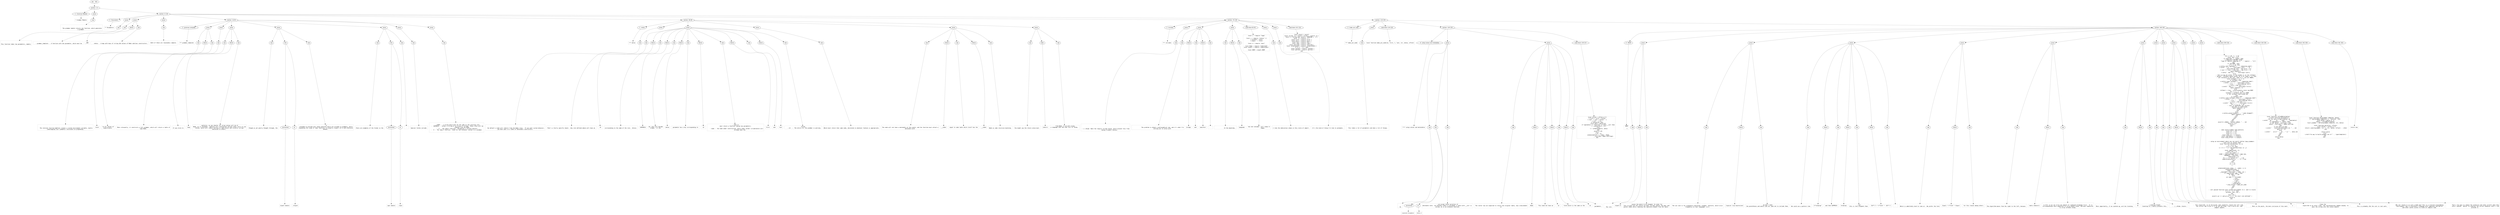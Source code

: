 digraph hierarchy {

node [fontname=Helvetica]
edge [style=dashed]

doc_0 [label="doc - 363"]


doc_0 -> { section_1}
{rank=same; section_1}

section_1 [label="section: 1-5"]


section_1 -> { header_2 prose_3 section_4}
{rank=same; header_2 prose_3 section_4}

header_2 [label="1 : Grammar Module"]

prose_3 [label="prose"]

section_4 [label="section: 6-118"]


header_2 -> leaf_5
leaf_5  [color=Gray,shape=rectangle,fontname=Inconsolata,label="* Grammar Module"]
prose_3 -> { raw_6}
{rank=same; raw_6}

raw_6 [label="raw"]


raw_6 -> leaf_7
leaf_7  [color=Gray,shape=rectangle,fontname=Inconsolata,label="

  The grammar module returns one function, which generates
a grammar. 
"]
section_4 -> { header_8 prose_9 prose_10 prose_11 section_12 section_13 section_14 section_15}
{rank=same; header_8 prose_9 prose_10 prose_11 section_12 section_13 section_14 section_15}

header_8 [label="2 : Parameters"]

prose_9 [label="prose"]

prose_10 [label="prose"]

prose_11 [label="prose"]

section_12 [label="section: 16-45"]

section_13 [label="section: 46-69"]

section_14 [label="section: 70-118"]

section_15 [label="section: 119-159"]


header_8 -> leaf_16
leaf_16  [color=Gray,shape=rectangle,fontname=Inconsolata,label="** Parameters"]
prose_9 -> { raw_17}
{rank=same; raw_17}

raw_17 [label="raw"]


raw_17 -> leaf_18
leaf_18  [color=Gray,shape=rectangle,fontname=Inconsolata,label="

This function takes two parameters, namely:
"]
prose_10 -> { raw_19 literal_20 raw_21}
{rank=same; raw_19 literal_20 raw_21}

raw_19 [label="raw"]

literal_20 [label="literal"]

raw_21 [label="raw"]


raw_19 -> leaf_22
leaf_22  [color=Gray,shape=rectangle,fontname=Inconsolata,label="
  - grammar_template :  A function with one parameter, which must be "]
literal_20 -> leaf_23
leaf_23  [color=Gray,shape=rectangle,fontname=Inconsolata,label="_ENV"]
raw_21 -> leaf_24
leaf_24  [color=Gray,shape=rectangle,fontname=Inconsolata,label=".
  - metas :  A map with keys of string and values of Node subclass constructors.
"]
prose_11 -> { raw_25}
{rank=same; raw_25}

raw_25 [label="raw"]


raw_25 -> leaf_26
leaf_26  [color=Gray,shape=rectangle,fontname=Inconsolata,label="
Both of these are reasonably complex.

"]
section_12 -> { header_27 prose_28 prose_29 prose_30 prose_31 prose_32 prose_33 prose_34}
{rank=same; header_27 prose_28 prose_29 prose_30 prose_31 prose_32 prose_33 prose_34}

header_27 [label="3 : grammar_template"]

prose_28 [label="prose"]

prose_29 [label="prose"]

prose_30 [label="prose"]

prose_31 [label="prose"]

prose_32 [label="prose"]

prose_33 [label="prose"]

prose_34 [label="prose"]


header_27 -> leaf_35
leaf_35  [color=Gray,shape=rectangle,fontname=Inconsolata,label="*** grammar_template"]
prose_28 -> { raw_36 literal_37 raw_38}
{rank=same; raw_36 literal_37 raw_38}

raw_36 [label="raw"]

literal_37 [label="literal"]

raw_38 [label="raw"]


raw_36 -> leaf_39
leaf_39  [color=Gray,shape=rectangle,fontname=Inconsolata,label="

  The internal function @define creates a custom environment variable, neatly
sidestepping lua's pedantic insistance on prepending "]
literal_37 -> leaf_40
leaf_40  [color=Gray,shape=rectangle,fontname=Inconsolata,label="local"]
raw_38 -> leaf_41
leaf_41  [color=Gray,shape=rectangle,fontname=Inconsolata,label=" to all values of 
significance. 
"]
prose_29 -> { raw_42}
{rank=same; raw_42}

raw_42 [label="raw"]


raw_42 -> leaf_43
leaf_43  [color=Gray,shape=rectangle,fontname=Inconsolata,label="
More relevantly, it constructs a full grammar, which will return a table of
type Node. 
"]
prose_30 -> { raw_44 literal_45 raw_46}
{rank=same; raw_44 literal_45 raw_46}

raw_44 [label="raw"]

literal_45 [label="literal"]

raw_46 [label="raw"]


raw_44 -> leaf_47
leaf_47  [color=Gray,shape=rectangle,fontname=Inconsolata,label="
If you stick to "]
literal_45 -> leaf_48
leaf_48  [color=Gray,shape=rectangle,fontname=Inconsolata,label="lpeg"]
raw_46 -> leaf_49
leaf_49  [color=Gray,shape=rectangle,fontname=Inconsolata,label=" patterns, as you should, all array values will be of
Node, as is intended.  Captures will interpolate various other sorts of Lua
values, which will induce halting in some places and silently corrupt
execution in others. 
"]
prose_31 -> { raw_50 link_51 raw_52}
{rank=same; raw_50 link_51 raw_52}

raw_50 [label="raw"]

link_51 [label="link"]

raw_52 [label="raw"]


raw_50 -> leaf_53
leaf_53  [color=Gray,shape=rectangle,fontname=Inconsolata,label="
Though as yet poorly thought through, the "]
link_51 -> { anchortext_54 url_55}
{rank=same; anchortext_54 url_55}

anchortext_54 [label="anchortext"]

url_55 [label="url"]


anchortext_54 -> leaf_56
leaf_56  [color=Gray,shape=rectangle,fontname=Inconsolata,label="elpatt module"]
url_55 -> leaf_57
leaf_57  [color=Gray,shape=rectangle,fontname=Inconsolata,label="./elpatt"]
raw_52 -> leaf_58
leaf_58  [color=Gray,shape=rectangle,fontname=Inconsolata,label=" is
intended to provide only those patterns which are allowed in Grammars, while
expanding the scope of some favorites to properly respect utf-8 and otherwise
behave. 
"]
prose_32 -> { raw_59 link_60 raw_61}
{rank=same; raw_59 link_60 raw_61}

raw_59 [label="raw"]

link_60 [label="link"]

raw_61 [label="raw"]


raw_59 -> leaf_62
leaf_62  [color=Gray,shape=rectangle,fontname=Inconsolata,label="
There are examples of the format in the "]
link_60 -> { anchortext_63 url_64}
{rank=same; anchortext_63 url_64}

anchortext_63 [label="anchortext"]

url_64 [label="url"]


anchortext_63 -> leaf_65
leaf_65  [color=Gray,shape=rectangle,fontname=Inconsolata,label="spec module"]
url_64 -> leaf_66
leaf_66  [color=Gray,shape=rectangle,fontname=Inconsolata,label="./spec"]
raw_61 -> leaf_67
leaf_67  [color=Gray,shape=rectangle,fontname=Inconsolata,label=".
"]
prose_33 -> { raw_68}
{rank=same; raw_68}

raw_68 [label="raw"]


raw_68 -> leaf_69
leaf_69  [color=Gray,shape=rectangle,fontname=Inconsolata,label="
Special fields include:
"]
prose_34 -> { raw_70}
{rank=same; raw_70}

raw_70 [label="raw"]


raw_70 -> leaf_71
leaf_71  [color=Gray,shape=rectangle,fontname=Inconsolata,label="
  -  START :  a string which must be the same as the starting rule.
  -  SUPPRESS :  either a string or an array of strings. These rules will be
                 removed from the Node. 
  -  P :  The lpeg P function.  Recognizes a certain pattern.
  -  V :  The lpeg V function.  Used for non-terminal rvalues in a grammar. 

"]
section_13 -> { header_72 prose_73 prose_74 prose_75 prose_76 prose_77}
{rank=same; header_72 prose_73 prose_74 prose_75 prose_76 prose_77}

header_72 [label="3 : metas"]

prose_73 [label="prose"]

prose_74 [label="prose"]

prose_75 [label="prose"]

prose_76 [label="prose"]

prose_77 [label="prose"]


header_72 -> leaf_78
leaf_78  [color=Gray,shape=rectangle,fontname=Inconsolata,label="*** metas"]
prose_73 -> { raw_79}
{rank=same; raw_79}

raw_79 [label="raw"]


raw_79 -> leaf_80
leaf_80  [color=Gray,shape=rectangle,fontname=Inconsolata,label="

  By default a node will inherit from the Node class.  If you want custom behavior,
you must pass in a table of metatable constructors.
"]
prose_74 -> { raw_81 literal_82 raw_83 literal_84 raw_85 literal_86 raw_87 literal_88 raw_89 literal_90 raw_91 literal_92 raw_93}
{rank=same; raw_81 literal_82 raw_83 literal_84 raw_85 literal_86 raw_87 literal_88 raw_89 literal_90 raw_91 literal_92 raw_93}

raw_81 [label="raw"]

literal_82 [label="literal"]

raw_83 [label="raw"]

literal_84 [label="literal"]

raw_85 [label="raw"]

literal_86 [label="literal"]

raw_87 [label="raw"]

literal_88 [label="literal"]

raw_89 [label="raw"]

literal_90 [label="literal"]

raw_91 [label="raw"]

literal_92 [label="literal"]

raw_93 [label="raw"]


raw_81 -> leaf_94
leaf_94  [color=Gray,shape=rectangle,fontname=Inconsolata,label="
That's a fairly specific beast.  Any rule defined above will have an "]
literal_82 -> leaf_95
leaf_95  [color=Gray,shape=rectangle,fontname=Inconsolata,label="id"]
raw_83 -> leaf_96
leaf_96  [color=Gray,shape=rectangle,fontname=Inconsolata,label="
corresonding to the name of the rule.  Unless "]
literal_84 -> leaf_97
leaf_97  [color=Gray,shape=rectangle,fontname=Inconsolata,label="SUPPRESS"]
raw_85 -> leaf_98
leaf_98  [color=Gray,shape=rectangle,fontname=Inconsolata,label="ed, this will become
a Node.  If the "]
literal_86 -> leaf_99
leaf_99  [color=Gray,shape=rectangle,fontname=Inconsolata,label="metas"]
raw_87 -> leaf_100
leaf_100  [color=Gray,shape=rectangle,fontname=Inconsolata,label=" parameter has a key corresponding to "]
literal_88 -> leaf_101
leaf_101  [color=Gray,shape=rectangle,fontname=Inconsolata,label="id"]
raw_89 -> leaf_102
leaf_102  [color=Gray,shape=rectangle,fontname=Inconsolata,label=", then it
must return a function taking two parameters:
   
   - node :  The node under construction, which under normal circumstances will
             already have the "]
literal_90 -> leaf_103
leaf_103  [color=Gray,shape=rectangle,fontname=Inconsolata,label="first"]
raw_91 -> leaf_104
leaf_104  [color=Gray,shape=rectangle,fontname=Inconsolata,label=" and "]
literal_92 -> leaf_105
leaf_105  [color=Gray,shape=rectangle,fontname=Inconsolata,label="last"]
raw_93 -> leaf_106
leaf_106  [color=Gray,shape=rectangle,fontname=Inconsolata,label=" fields.
   - str  :  The entire str the grammar is parsing.
"]
prose_75 -> { raw_107}
{rank=same; raw_107}

raw_107 [label="raw"]


raw_107 -> leaf_108
leaf_108  [color=Gray,shape=rectangle,fontname=Inconsolata,label="
Which must return that same node, decorated in whatever fashion is appropriate.
"]
prose_76 -> { raw_109 literal_110 raw_111 literal_112 raw_113}
{rank=same; raw_109 literal_110 raw_111 literal_112 raw_113}

raw_109 [label="raw"]

literal_110 [label="literal"]

raw_111 [label="raw"]

literal_112 [label="literal"]

raw_113 [label="raw"]


raw_109 -> leaf_114
leaf_114  [color=Gray,shape=rectangle,fontname=Inconsolata,label="
The node will not have a metatable at this point, and the function must attach a
metatable with "]
literal_110 -> leaf_115
leaf_115  [color=Gray,shape=rectangle,fontname=Inconsolata,label="__index"]
raw_111 -> leaf_116
leaf_116  [color=Gray,shape=rectangle,fontname=Inconsolata,label=" equal to some table which itself has the "]
literal_112 -> leaf_117
leaf_117  [color=Gray,shape=rectangle,fontname=Inconsolata,label="__index"]
raw_113 -> leaf_118
leaf_118  [color=Gray,shape=rectangle,fontname=Inconsolata,label="
Node as some recursive backstop.
"]
prose_77 -> { raw_119 italic_120 raw_121}
{rank=same; raw_119 italic_120 raw_121}

raw_119 [label="raw"]

italic_120 [label="italic"]

raw_121 [label="raw"]


raw_119 -> leaf_122
leaf_122  [color=Gray,shape=rectangle,fontname=Inconsolata,label="
You might say the return value must "]
italic_120 -> leaf_123
leaf_123  [color=Gray,shape=rectangle,fontname=Inconsolata,label="inherit"]
raw_121 -> leaf_124
leaf_124  [color=Gray,shape=rectangle,fontname=Inconsolata,label=" from Node, if we were using
a language that did that sort of thing. 

"]
section_14 -> { header_125 prose_126 prose_127 prose_128 codeblock_129 prose_130 prose_131 codeblock_132}
{rank=same; header_125 prose_126 prose_127 prose_128 codeblock_129 prose_130 prose_131 codeblock_132}

header_125 [label="3 : includes"]

prose_126 [label="prose"]

prose_127 [label="prose"]

prose_128 [label="prose"]

codeblock_129 [label="code block 82-95"]

prose_130 [label="prose"]

prose_131 [label="prose"]

codeblock_132 [label="code block 101-116"]


header_125 -> leaf_133
leaf_133  [color=Gray,shape=rectangle,fontname=Inconsolata,label="*** includes"]
prose_126 -> { raw_134}
{rank=same; raw_134}

raw_134 [label="raw"]


raw_134 -> leaf_135
leaf_135  [color=Gray,shape=rectangle,fontname=Inconsolata,label="


- [ ] #todo  Note the require strings below, which prevent this from
             being a usable library. 
"]
prose_127 -> { raw_136 literal_137 raw_138 literal_139 raw_140}
{rank=same; raw_136 literal_137 raw_138 literal_139 raw_140}

raw_136 [label="raw"]

literal_137 [label="literal"]

raw_138 [label="raw"]

literal_139 [label="literal"]

raw_140 [label="raw"]


raw_136 -> leaf_141
leaf_141  [color=Gray,shape=rectangle,fontname=Inconsolata,label="
             The problem is almost a philosophical one, and it's what I'm
             setting out to solve with "]
literal_137 -> leaf_142
leaf_142  [color=Gray,shape=rectangle,fontname=Inconsolata,label="bridge"]
raw_138 -> leaf_143
leaf_143  [color=Gray,shape=rectangle,fontname=Inconsolata,label=" and "]
literal_139 -> leaf_144
leaf_144  [color=Gray,shape=rectangle,fontname=Inconsolata,label="manifest"]
raw_140 -> leaf_145
leaf_145  [color=Gray,shape=rectangle,fontname=Inconsolata,label=". 
"]
prose_128 -> { raw_146 literal_147 raw_148}
{rank=same; raw_146 literal_147 raw_148}

raw_146 [label="raw"]

literal_147 [label="literal"]

raw_148 [label="raw"]


raw_146 -> leaf_149
leaf_149  [color=Gray,shape=rectangle,fontname=Inconsolata,label="
             In the meantime, "]
literal_147 -> leaf_150
leaf_150  [color=Gray,shape=rectangle,fontname=Inconsolata,label="lpegnode"]
raw_148 -> leaf_151
leaf_151  [color=Gray,shape=rectangle,fontname=Inconsolata,label=" has one consumer. Let's keep it
             happy. 
"]
codeblock_129 -> leaf_152
leaf_152  [color=Gray,shape=rectangle,fontname=Inconsolata,label="local L = require \"lpeg\"

local s = require \"status\" ()
s.verbose = false
s.angry   = false

local a = require \"ansi\"

local Node = require \"node/node\"
local elpatt = require \"node/elpatt\"

local DROP = elpatt.DROP"]
prose_130 -> { raw_153}
{rank=same; raw_153}

raw_153 [label="raw"]


raw_153 -> leaf_154
leaf_154  [color=Gray,shape=rectangle,fontname=Inconsolata,label="
I like the dedication shown in this style of import.
"]
prose_131 -> { raw_155}
{rank=same; raw_155}

raw_155 [label="raw"]


raw_155 -> leaf_156
leaf_156  [color=Gray,shape=rectangle,fontname=Inconsolata,label="
It's the kind of thing I'd like to automate. 
"]
codeblock_132 -> leaf_157
leaf_157  [color=Gray,shape=rectangle,fontname=Inconsolata,label="local assert = assert
local string, io = assert( string ), assert( io )
local V = string.sub( assert( _VERSION ), -4 )
local _G = assert( _G )
local error = assert( error )
local pairs = assert( pairs )
local next = assert( next )
local type = assert( type )
local tostring = assert( tostring )
local setmetatable = assert( setmetatable )
if V == \" 5.1\" then
   local setfenv = assert( setfenv )
   local getfenv = assert( getfenv )
end"]
section_15 -> { header_158 prose_159 codeblock_160 section_161 section_162}
{rank=same; header_158 prose_159 codeblock_160 section_161 section_162}

header_158 [label="3 : make_ast_node"]

prose_159 [label="prose"]

codeblock_160 [label="code block 124-126"]

section_161 [label="section: 129-159"]

section_162 [label="section: 160-363"]


header_158 -> leaf_163
leaf_163  [color=Gray,shape=rectangle,fontname=Inconsolata,label="*** make_ast_node"]
prose_159 -> { raw_164}
{rank=same; raw_164}

raw_164 [label="raw"]


raw_164 -> leaf_165
leaf_165  [color=Gray,shape=rectangle,fontname=Inconsolata,label="

  This takes a lot of parameters and does a lot of things. 

"]
codeblock_160 -> leaf_166
leaf_166  [color=Gray,shape=rectangle,fontname=Inconsolata,label="local function make_ast_node(id, first, t, last, str, metas, offset)"]
section_161 -> { header_167 prose_168 prose_169 codeblock_170}
{rank=same; header_167 prose_168 prose_169 codeblock_170}

header_167 [label="4 : setup values and metatables"]

prose_168 [label="prose"]

prose_169 [label="prose"]

codeblock_170 [label="code block 139-157"]


header_167 -> leaf_171
leaf_171  [color=Gray,shape=rectangle,fontname=Inconsolata,label="**** setup values and metatables"]
prose_168 -> { raw_172 link_173 raw_174}
{rank=same; raw_172 link_173 raw_174}

raw_172 [label="raw"]

link_173 [label="link"]

raw_174 [label="raw"]


raw_172 -> leaf_175
leaf_175  [color=Gray,shape=rectangle,fontname=Inconsolata,label="

  As "]
link_173 -> { anchortext_176 url_177}
{rank=same; anchortext_176 url_177}

anchortext_176 [label="anchortext"]

url_177 [label="url"]


anchortext_176 -> leaf_178
leaf_178  [color=Gray,shape=rectangle,fontname=Inconsolata,label="covered elsewhere"]
url_177 -> leaf_179
leaf_179  [color=Gray,shape=rectangle,fontname=Inconsolata,label="httk://"]
raw_174 -> leaf_180
leaf_180  [color=Gray,shape=rectangle,fontname=Inconsolata,label=", we accept three varieties of
metatable verb.  An ordinary table is assigned; a table with __call is 
called, as is an ordinary function.
"]
prose_169 -> { raw_181 literal_182 raw_183 literal_184 raw_185 literal_186 raw_187}
{rank=same; raw_181 literal_182 raw_183 literal_184 raw_185 literal_186 raw_187}

raw_181 [label="raw"]

literal_182 [label="literal"]

raw_183 [label="raw"]

literal_184 [label="literal"]

raw_185 [label="raw"]

literal_186 [label="literal"]

raw_187 [label="raw"]


raw_181 -> leaf_188
leaf_188  [color=Gray,shape=rectangle,fontname=Inconsolata,label="
The latter two are expected to return the original table, now a descendent
of "]
literal_182 -> leaf_189
leaf_189  [color=Gray,shape=rectangle,fontname=Inconsolata,label="Node"]
raw_183 -> leaf_190
leaf_190  [color=Gray,shape=rectangle,fontname=Inconsolata,label=".  This need not have an "]
literal_184 -> leaf_191
leaf_191  [color=Gray,shape=rectangle,fontname=Inconsolata,label="id"]
raw_185 -> leaf_192
leaf_192  [color=Gray,shape=rectangle,fontname=Inconsolata,label=" field which is the same as the "]
literal_186 -> leaf_193
leaf_193  [color=Gray,shape=rectangle,fontname=Inconsolata,label="id"]
raw_187 -> leaf_194
leaf_194  [color=Gray,shape=rectangle,fontname=Inconsolata,label="
parameter.
"]
codeblock_170 -> leaf_195
leaf_195  [color=Gray,shape=rectangle,fontname=Inconsolata,label="   local offset = offset or 0
   t.first = first + offset
   t.last  = last + offset - 1
   t.str   = str
   if metas[id] then
      local meta = metas[id]
      if type(meta) == \"function\" or meta.__call then
        t = metas[id](t, str)
      else
        t = setmetatable(t, meta)
      end
      assert(t.id)
   else
      t.id = id
       setmetatable(t, {__index = Node,
                     __tostring = Node.toString})
   end"]
section_162 -> { header_196 prose_197 prose_198 prose_199 prose_200 prose_201 prose_202 prose_203 prose_204 prose_205 prose_206 prose_207 prose_208 codeblock_209 codeblock_210 codeblock_211 codeblock_212}
{rank=same; header_196 prose_197 prose_198 prose_199 prose_200 prose_201 prose_202 prose_203 prose_204 prose_205 prose_206 prose_207 prose_208 codeblock_209 codeblock_210 codeblock_211 codeblock_212}

header_196 [label="4 : DROP"]

prose_197 [label="prose"]

prose_198 [label="prose"]

prose_199 [label="prose"]

prose_200 [label="prose"]

prose_201 [label="prose"]

prose_202 [label="prose"]

prose_203 [label="prose"]

prose_204 [label="prose"]

prose_205 [label="prose"]

prose_206 [label="prose"]

prose_207 [label="prose"]

prose_208 [label="prose"]

codeblock_209 [label="code block 204-318"]

codeblock_210 [label="code block 320-339"]

codeblock_211 [label="code block 342-359"]

codeblock_212 [label="code block 361-363"]


header_196 -> leaf_213
leaf_213  [color=Gray,shape=rectangle,fontname=Inconsolata,label=" DROP

  T"]
prose_197 -> { raw_214 literal_215 raw_216}
{rank=same; raw_214 literal_215 raw_216}

raw_214 [label="raw"]

literal_215 [label="literal"]

raw_216 [label="raw"]


raw_214 -> leaf_217
leaf_217  [color=Gray,shape=rectangle,fontname=Inconsolata,label="

  The rule "]
literal_215 -> leaf_218
leaf_218  [color=Gray,shape=rectangle,fontname=Inconsolata,label="elpatt.D"]
raw_216 -> leaf_219
leaf_219  [color=Gray,shape=rectangle,fontname=Inconsolata,label=" causes the match to be dropped. In order for
this to give use the results we want, we must adjust the peer and
parent nodes while removing the captured element from the table. 
"]
prose_198 -> { raw_220 literal_221 raw_222}
{rank=same; raw_220 literal_221 raw_222}

raw_220 [label="raw"]

literal_221 [label="literal"]

raw_222 [label="raw"]


raw_220 -> leaf_223
leaf_223  [color=Gray,shape=rectangle,fontname=Inconsolata,label="
The use case is for eloquently expressed 'wrapper' patterns, which occur
frequently in real languages. In a "]
literal_221 -> leaf_224
leaf_224  [color=Gray,shape=rectangle,fontname=Inconsolata,label="(typical lisp expression)"]
raw_222 -> leaf_225
leaf_225  [color=Gray,shape=rectangle,fontname=Inconsolata,label=" we don't need
the parentheses and would like our span not to include them.
"]
prose_199 -> { raw_226 literal_227 raw_228 literal_229 raw_230 literal_231 raw_232}
{rank=same; raw_226 literal_227 raw_228 literal_229 raw_230 literal_231 raw_232}

raw_226 [label="raw"]

literal_227 [label="literal"]

raw_228 [label="raw"]

literal_229 [label="literal"]

raw_230 [label="raw"]

literal_231 [label="literal"]

raw_232 [label="raw"]


raw_226 -> leaf_233
leaf_233  [color=Gray,shape=rectangle,fontname=Inconsolata,label="
We could use a pattern like "]
literal_227 -> leaf_234
leaf_234  [color=Gray,shape=rectangle,fontname=Inconsolata,label="V\"formwrap\""]
raw_228 -> leaf_235
leaf_235  [color=Gray,shape=rectangle,fontname=Inconsolata,label=" and then SUPPRESS "]
literal_229 -> leaf_236
leaf_236  [color=Gray,shape=rectangle,fontname=Inconsolata,label="formwrap"]
raw_230 -> leaf_237
leaf_237  [color=Gray,shape=rectangle,fontname=Inconsolata,label=", but
this is less eloquent than "]
literal_231 -> leaf_238
leaf_238  [color=Gray,shape=rectangle,fontname=Inconsolata,label="D(P\"(\") * V\"form\" *  D(P\")\")"]
raw_232 -> leaf_239
leaf_239  [color=Gray,shape=rectangle,fontname=Inconsolata,label=". 
"]
prose_200 -> { raw_240 literal_241 raw_242}
{rank=same; raw_240 literal_241 raw_242}

raw_240 [label="raw"]

literal_241 [label="literal"]

raw_242 [label="raw"]


raw_240 -> leaf_243
leaf_243  [color=Gray,shape=rectangle,fontname=Inconsolata,label="
Which is admittedly hard to look at.  We prefer the form"]
literal_241 -> leaf_244
leaf_244  [color=Gray,shape=rectangle,fontname=Inconsolata,label="D(pal) * V\"form\" * D(par)"]
raw_242 -> leaf_245
leaf_245  [color=Gray,shape=rectangle,fontname=Inconsolata,label=" for this reason among others.
"]
prose_201 -> { raw_246 literal_247 raw_248}
{rank=same; raw_246 literal_247 raw_248}

raw_246 [label="raw"]

literal_247 [label="literal"]

raw_248 [label="raw"]


raw_246 -> leaf_249
leaf_249  [color=Gray,shape=rectangle,fontname=Inconsolata,label="
The algorithm moves from the right to the left, because "]
literal_247 -> leaf_250
leaf_250  [color=Gray,shape=rectangle,fontname=Inconsolata,label="table.remove(t)"]
raw_248 -> leaf_251
leaf_251  [color=Gray,shape=rectangle,fontname=Inconsolata,label="
is O(1) so we can strip any amount of rightward droppage first.  It is
correspondingly more expensive to strip middle drops, and most expensive
to strip leftmost drops.
"]
prose_202 -> { raw_252 literal_253 raw_254}
{rank=same; raw_252 literal_253 raw_254}

raw_252 [label="raw"]

literal_253 [label="literal"]

raw_254 [label="raw"]


raw_252 -> leaf_255
leaf_255  [color=Gray,shape=rectangle,fontname=Inconsolata,label="
More importantly, if we counted up, we'd be tracking "]
literal_253 -> leaf_256
leaf_256  [color=Gray,shape=rectangle,fontname=Inconsolata,label="#t"]
raw_254 -> leaf_257
leaf_257  [color=Gray,shape=rectangle,fontname=Inconsolata,label=", a moving target.
Counting to 1 neatly prevents this.
"]
prose_203 -> { raw_258}
{rank=same; raw_258}

raw_258 [label="raw"]


raw_258 -> leaf_259
leaf_259  [color=Gray,shape=rectangle,fontname=Inconsolata,label="
   -  [ ] #Todo :Faster:
"]
prose_204 -> { raw_260}
{rank=same; raw_260}

raw_260 [label="raw"]


raw_260 -> leaf_261
leaf_261  [color=Gray,shape=rectangle,fontname=Inconsolata,label="
     -  This algorithm, as we discussed, goes quadratic toward the left side.
        The correct way to go is if we see any drop, flip a dirty bit, and 
        compact upward.
"]
prose_205 -> { raw_262 literal_263 raw_264}
{rank=same; raw_262 literal_263 raw_264}

raw_262 [label="raw"]

literal_263 [label="literal"]

raw_264 [label="raw"]


raw_262 -> leaf_265
leaf_265  [color=Gray,shape=rectangle,fontname=Inconsolata,label="
     -  More to the point, the mere inclusion of this much "]
literal_263 -> leaf_266
leaf_266  [color=Gray,shape=rectangle,fontname=Inconsolata,label="s:"]
raw_264 -> leaf_267
leaf_267  [color=Gray,shape=rectangle,fontname=Inconsolata,label=" slows the 
        algorithm to an utter crawl. The concatenations happen anyway, to
        pass the string into the status module.
"]
prose_206 -> { raw_268}
{rank=same; raw_268}

raw_268 [label="raw"]


raw_268 -> leaf_269
leaf_269  [color=Gray,shape=rectangle,fontname=Inconsolata,label="
        This is probably 10x the cost in real work.
"]
prose_207 -> { raw_270}
{rank=same; raw_270}

raw_270 [label="raw"]


raw_270 -> leaf_271
leaf_271  [color=Gray,shape=rectangle,fontname=Inconsolata,label="
        Why am I doing it in such a dumb way? This is a literate programming
        environment, and I'm building a language with templates and macros
        and other useful access to state at compile time.
"]
prose_208 -> { raw_272}
{rank=same; raw_272}

raw_272 [label="raw"]


raw_272 -> leaf_273
leaf_273  [color=Gray,shape=rectangle,fontname=Inconsolata,label="
        That's two ways to remove the verbosity and other printfs when they
        aren't wanted.  Better to simulate the correct behavior until I can
        provide it. 
"]
codeblock_209 -> leaf_274
leaf_274  [color=Gray,shape=rectangle,fontname=Inconsolata,label="   for i = #t, 1, -1 do 
      local cap = t[i] 
      if type(cap) ~= \"table\" then
         s:complain(\"CAPTURE ISSUE\", 
                    \"type of capture subgroup is \" .. type(v) .. \"\\n\")
      end
      if cap.DROP  then
         if i == #t then
            s:verb(a.red(\"rightmost\") .. \" remaining node\")
            s:verb(\"  t.$: \" .. tostring(t.last) .. \" Δ: \"
                   .. tostring(cap.last - cap.first + 1))
            t.last = t.last - (cap.last - cap.first + 1)
            table.remove(t)
            s:verb(\"  new t.$: \" .. tostring(t.last))
         else
            -- Here we may be either in the middle or at the leftmost
            -- margin.  Leftmost means either we're at index 1, or that
            -- all children to the left, down to 1, are all DROPs. 
            local leftmost = (i == 1)
            if leftmost then
               s:verb(a.cyan(\"leftmost\") .. \" remaining node\")
               s:verb(\"  t.^: \" .. tostring(t.first)
                      .. \" D.$: \" .. tostring(cap.last))
               t.first = cap.last + 1
               s:verb(\"  new t.^: \" .. tostring(t.first))
               table.remove(t, 1)
            else
               leftmost = true -- provisionally since cap.DROP
               for j = i, 1, -1 do
                 leftmost = leftmost and t[j].DROP
                 if not leftmost then break end
               end
               if leftmost then
                  s:verb(a.cyan(\"leftmost inner\") .. \" remaining node\")
                  s:verb(\"  t.^: \" .. tostring(t.first)
                         .. \" D.$: \" .. tostring(cap.last))
                  t.first = cap.last + 1
                  s:verb(\"  new t.^: \" .. tostring(t.first))
                  for j = i, 1, -1 do
                     -- this is quadradic but correct 
                     -- and easy to understand.
                     table.remove(t, j)
                     break
                  end
               else
                  s:verb(a.green(\"middle\") .. \" node dropped\")
                  table.remove(t, i)
               end
            end
         end
      end 
   end
   assert(t.isNode, \"failed isNode: \" .. id)
   assert(t.str)
   return t
end


-- some useful/common lpeg patterns
local Cp = L.Cp
local Cc = L.Cc
local Ct = L.Ct
local arg1_str = L.Carg(1)
local arg2_metas = L.Carg(2)
local arg3_offset = L.Carg(3)


-- setup an environment where you can easily define lpeg grammars
-- with lots of syntax sugar
local function define(func, g, e)
  g = g or {}
  if e == nil then
    e = V == \" 5.1\" and getfenv(func) or _G
  end
  local suppressed = {}
  local env = {}
  local env_index = {
    START = function(name) g[1] = name end,
    SUPPRESS = function(...)
      suppressed = {}
      for i = 1, select('#', ...) do
        suppressed[select(i, ... )] = true
      end
    end,
    V = L.V,
    P = L.P,
  }

  setmetatable(env_index, { __index = e })
  setmetatable(env, {
    __index = env_index,
    __newindex = function( _, name, val )
      if suppressed[ name ] then
        g[ name ] = val
      else
        g[ name ] = (Cc(name) 
              * Cp() 
              * Ct(val)
              * Cp()
              * arg1_str
              * arg2_metas)
              * arg3_offset / make_ast_node
      end
    end
  })
  -- call passed function with custom environment (5.1- and 5.2-style)
  if V == \" 5.1\" then
    setfenv( func, env )
  end
  func( env )
  assert( g[ 1 ] and g[ g[ 1 ] ], \"no start rule defined\" )
  return g
end"]
codeblock_210 -> leaf_275
leaf_275  [color=Gray,shape=rectangle,fontname=Inconsolata,label="local function refineMetas(metas)
  s:verb(\"refining metatables\")
  for id, meta in pairs(metas) do
    s:verb(\"  id: \" .. id .. \" type: \" .. type(meta))
    if type(meta) == \"table\" then
      if not meta[\"__tostring\"] then
        meta[\"__tostring\"] = Node.toString
      end
      if not meta.id then
        s:verb(\"    inserting metatable id: \" .. id)
        meta.id = id
      else
        s:verb(\"    id of \" .. id .. \" is \" .. meta.id)
      end
    end
  end
  return metas
end"]
codeblock_211 -> leaf_276
leaf_276  [color=Gray,shape=rectangle,fontname=Inconsolata,label="local function new(grammar_template, metas)
  if type(grammar_template) == 'function' then
    local metas = metas or {}
    metas = refineMetas(metas)
    local grammar = define(grammar_template, nil, metas)

    local function parse(str, offset)
      local offset = offset or 0
      return L.match(grammar, str, 1, str, metas, offset) -- other 
    end

    return parse
  else
    s:halt(\"no way to build grammar out of \" .. type(template))
  end
end"]
codeblock_212 -> leaf_277
leaf_277  [color=Gray,shape=rectangle,fontname=Inconsolata,label="return new"]

}
